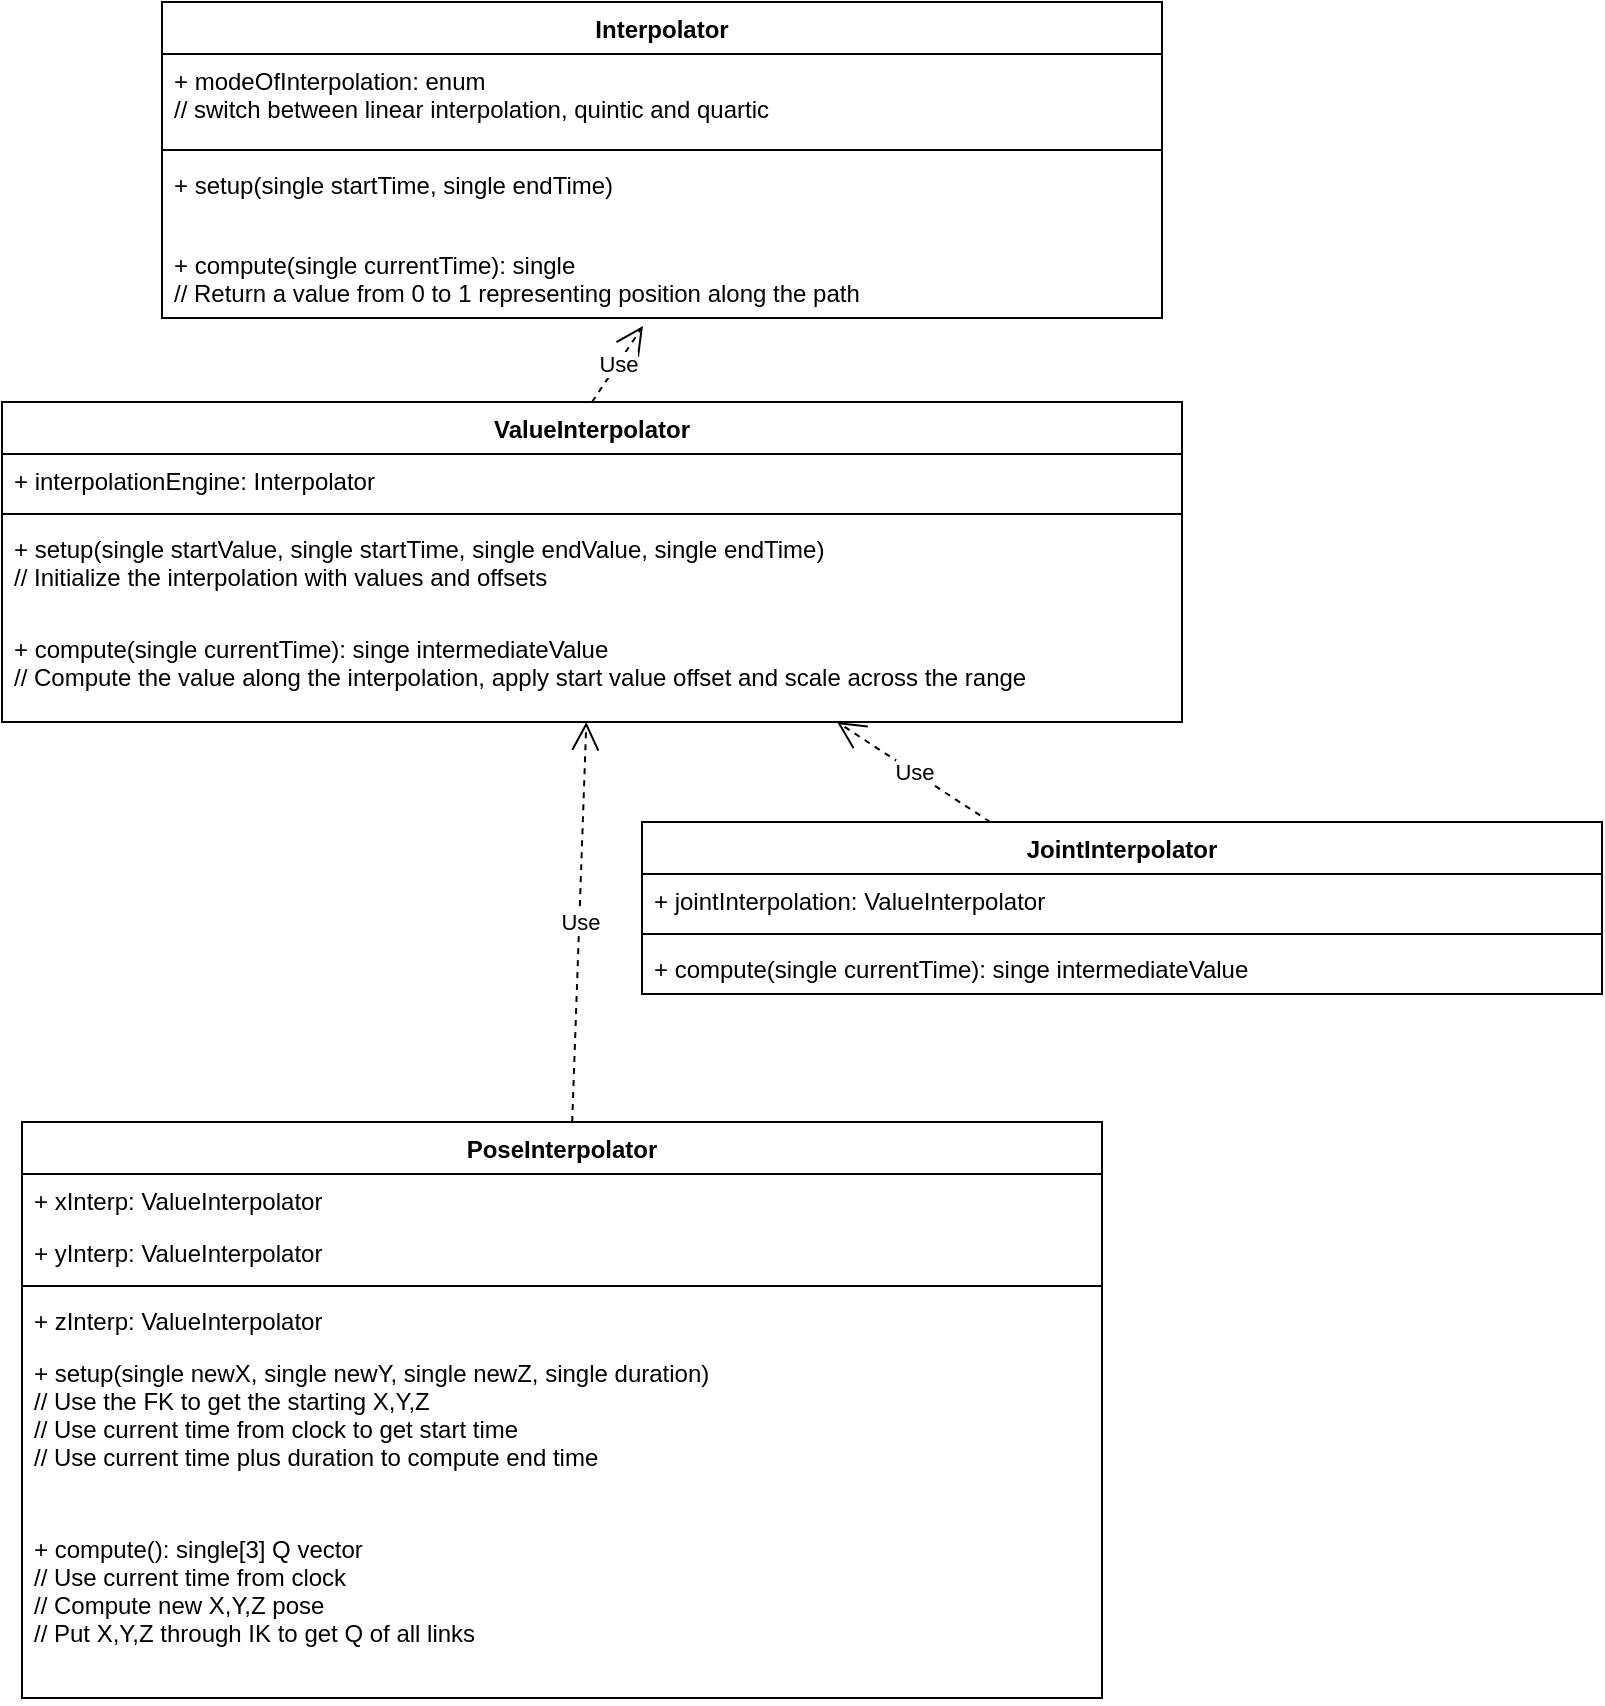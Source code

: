 <mxfile version="13.7.3" type="github">
  <diagram name="Page-1" id="b5b7bab2-c9e2-2cf4-8b2a-24fd1a2a6d21">
    <mxGraphModel dx="930" dy="1109" grid="1" gridSize="10" guides="1" tooltips="1" connect="1" arrows="1" fold="1" page="1" pageScale="1" pageWidth="827" pageHeight="1169" background="#ffffff" math="0" shadow="0">
      <root>
        <mxCell id="0" />
        <mxCell id="1" parent="0" />
        <mxCell id="2eol-hDx-aK6MEHkuCqB-11" value="Use" style="endArrow=open;endSize=12;dashed=1;html=1;exitX=0.5;exitY=0;exitDx=0;exitDy=0;entryX=0.481;entryY=1.1;entryDx=0;entryDy=0;entryPerimeter=0;" parent="1" source="2eol-hDx-aK6MEHkuCqB-7" target="2eol-hDx-aK6MEHkuCqB-5" edge="1">
          <mxGeometry width="160" relative="1" as="geometry">
            <mxPoint x="290" y="610" as="sourcePoint" />
            <mxPoint x="450" y="610" as="targetPoint" />
          </mxGeometry>
        </mxCell>
        <mxCell id="2eol-hDx-aK6MEHkuCqB-23" value="Use" style="endArrow=open;endSize=12;dashed=1;html=1;" parent="1" source="2eol-hDx-aK6MEHkuCqB-13" target="2eol-hDx-aK6MEHkuCqB-7" edge="1">
          <mxGeometry width="160" relative="1" as="geometry">
            <mxPoint x="290" y="610" as="sourcePoint" />
            <mxPoint x="450" y="610" as="targetPoint" />
          </mxGeometry>
        </mxCell>
        <mxCell id="2eol-hDx-aK6MEHkuCqB-24" value="Use" style="endArrow=open;endSize=12;dashed=1;html=1;" parent="1" source="2eol-hDx-aK6MEHkuCqB-17" target="2eol-hDx-aK6MEHkuCqB-7" edge="1">
          <mxGeometry width="160" relative="1" as="geometry">
            <mxPoint x="430" y="890" as="sourcePoint" />
            <mxPoint x="590" y="890" as="targetPoint" />
          </mxGeometry>
        </mxCell>
        <mxCell id="2eol-hDx-aK6MEHkuCqB-1" value="Interpolator" style="swimlane;fontStyle=1;align=center;verticalAlign=top;childLayout=stackLayout;horizontal=1;startSize=26;horizontalStack=0;resizeParent=1;resizeParentMax=0;resizeLast=0;collapsible=1;marginBottom=0;" parent="1" vertex="1">
          <mxGeometry x="80" y="10" width="500" height="158" as="geometry">
            <mxRectangle x="100" y="100" width="100" height="26" as="alternateBounds" />
          </mxGeometry>
        </mxCell>
        <mxCell id="2eol-hDx-aK6MEHkuCqB-2" value="+ modeOfInterpolation: enum&#xa;// switch between linear interpolation, quintic and quartic" style="text;strokeColor=none;fillColor=none;align=left;verticalAlign=top;spacingLeft=4;spacingRight=4;overflow=hidden;rotatable=0;points=[[0,0.5],[1,0.5]];portConstraint=eastwest;" parent="2eol-hDx-aK6MEHkuCqB-1" vertex="1">
          <mxGeometry y="26" width="500" height="44" as="geometry" />
        </mxCell>
        <mxCell id="2eol-hDx-aK6MEHkuCqB-3" value="" style="line;strokeWidth=1;fillColor=none;align=left;verticalAlign=middle;spacingTop=-1;spacingLeft=3;spacingRight=3;rotatable=0;labelPosition=right;points=[];portConstraint=eastwest;" parent="2eol-hDx-aK6MEHkuCqB-1" vertex="1">
          <mxGeometry y="70" width="500" height="8" as="geometry" />
        </mxCell>
        <mxCell id="2eol-hDx-aK6MEHkuCqB-4" value="+ setup(single startTime, single endTime)&#xa;" style="text;strokeColor=none;fillColor=none;align=left;verticalAlign=top;spacingLeft=4;spacingRight=4;overflow=hidden;rotatable=0;points=[[0,0.5],[1,0.5]];portConstraint=eastwest;" parent="2eol-hDx-aK6MEHkuCqB-1" vertex="1">
          <mxGeometry y="78" width="500" height="40" as="geometry" />
        </mxCell>
        <mxCell id="2eol-hDx-aK6MEHkuCqB-5" value="+ compute(single currentTime): single&#xa;// Return a value from 0 to 1 representing position along the path" style="text;strokeColor=none;fillColor=none;align=left;verticalAlign=top;spacingLeft=4;spacingRight=4;overflow=hidden;rotatable=0;points=[[0,0.5],[1,0.5]];portConstraint=eastwest;" parent="2eol-hDx-aK6MEHkuCqB-1" vertex="1">
          <mxGeometry y="118" width="500" height="40" as="geometry" />
        </mxCell>
        <mxCell id="2eol-hDx-aK6MEHkuCqB-7" value="ValueInterpolator" style="swimlane;fontStyle=1;align=center;verticalAlign=top;childLayout=stackLayout;horizontal=1;startSize=26;horizontalStack=0;resizeParent=1;resizeParentMax=0;resizeLast=0;collapsible=1;marginBottom=0;" parent="1" vertex="1">
          <mxGeometry y="210" width="590" height="160" as="geometry" />
        </mxCell>
        <mxCell id="2eol-hDx-aK6MEHkuCqB-8" value="+ interpolationEngine: Interpolator" style="text;strokeColor=none;fillColor=none;align=left;verticalAlign=top;spacingLeft=4;spacingRight=4;overflow=hidden;rotatable=0;points=[[0,0.5],[1,0.5]];portConstraint=eastwest;" parent="2eol-hDx-aK6MEHkuCqB-7" vertex="1">
          <mxGeometry y="26" width="590" height="26" as="geometry" />
        </mxCell>
        <mxCell id="2eol-hDx-aK6MEHkuCqB-9" value="" style="line;strokeWidth=1;fillColor=none;align=left;verticalAlign=middle;spacingTop=-1;spacingLeft=3;spacingRight=3;rotatable=0;labelPosition=right;points=[];portConstraint=eastwest;" parent="2eol-hDx-aK6MEHkuCqB-7" vertex="1">
          <mxGeometry y="52" width="590" height="8" as="geometry" />
        </mxCell>
        <mxCell id="2eol-hDx-aK6MEHkuCqB-10" value="+ setup(single startValue, single startTime, single endValue, single endTime)&#xa;// Initialize the interpolation with values and offsets&#xa;" style="text;strokeColor=none;fillColor=none;align=left;verticalAlign=top;spacingLeft=4;spacingRight=4;overflow=hidden;rotatable=0;points=[[0,0.5],[1,0.5]];portConstraint=eastwest;" parent="2eol-hDx-aK6MEHkuCqB-7" vertex="1">
          <mxGeometry y="60" width="590" height="50" as="geometry" />
        </mxCell>
        <mxCell id="2eol-hDx-aK6MEHkuCqB-12" value="+ compute(single currentTime): singe intermediateValue&#xa;// Compute the value along the interpolation, apply start value offset and scale across the range&#xa;" style="text;strokeColor=none;fillColor=none;align=left;verticalAlign=top;spacingLeft=4;spacingRight=4;overflow=hidden;rotatable=0;points=[[0,0.5],[1,0.5]];portConstraint=eastwest;" parent="2eol-hDx-aK6MEHkuCqB-7" vertex="1">
          <mxGeometry y="110" width="590" height="50" as="geometry" />
        </mxCell>
        <mxCell id="2eol-hDx-aK6MEHkuCqB-13" value="PoseInterpolator" style="swimlane;fontStyle=1;align=center;verticalAlign=top;childLayout=stackLayout;horizontal=1;startSize=26;horizontalStack=0;resizeParent=1;resizeParentMax=0;resizeLast=0;collapsible=1;marginBottom=0;" parent="1" vertex="1">
          <mxGeometry x="10" y="570" width="540" height="288" as="geometry" />
        </mxCell>
        <mxCell id="2eol-hDx-aK6MEHkuCqB-14" value="+ xInterp: ValueInterpolator" style="text;strokeColor=none;fillColor=none;align=left;verticalAlign=top;spacingLeft=4;spacingRight=4;overflow=hidden;rotatable=0;points=[[0,0.5],[1,0.5]];portConstraint=eastwest;" parent="2eol-hDx-aK6MEHkuCqB-13" vertex="1">
          <mxGeometry y="26" width="540" height="26" as="geometry" />
        </mxCell>
        <mxCell id="2eol-hDx-aK6MEHkuCqB-21" value="+ yInterp: ValueInterpolator" style="text;strokeColor=none;fillColor=none;align=left;verticalAlign=top;spacingLeft=4;spacingRight=4;overflow=hidden;rotatable=0;points=[[0,0.5],[1,0.5]];portConstraint=eastwest;" parent="2eol-hDx-aK6MEHkuCqB-13" vertex="1">
          <mxGeometry y="52" width="540" height="26" as="geometry" />
        </mxCell>
        <mxCell id="2eol-hDx-aK6MEHkuCqB-15" value="" style="line;strokeWidth=1;fillColor=none;align=left;verticalAlign=middle;spacingTop=-1;spacingLeft=3;spacingRight=3;rotatable=0;labelPosition=right;points=[];portConstraint=eastwest;" parent="2eol-hDx-aK6MEHkuCqB-13" vertex="1">
          <mxGeometry y="78" width="540" height="8" as="geometry" />
        </mxCell>
        <mxCell id="2eol-hDx-aK6MEHkuCqB-22" value="+ zInterp: ValueInterpolator" style="text;strokeColor=none;fillColor=none;align=left;verticalAlign=top;spacingLeft=4;spacingRight=4;overflow=hidden;rotatable=0;points=[[0,0.5],[1,0.5]];portConstraint=eastwest;" parent="2eol-hDx-aK6MEHkuCqB-13" vertex="1">
          <mxGeometry y="86" width="540" height="26" as="geometry" />
        </mxCell>
        <mxCell id="2eol-hDx-aK6MEHkuCqB-16" value="+ setup(single newX, single newY, single newZ, single duration)&#xa;// Use the FK to get the starting X,Y,Z&#xa;// Use current time from clock to get start time&#xa;// Use current time plus duration to compute end time" style="text;strokeColor=none;fillColor=none;align=left;verticalAlign=top;spacingLeft=4;spacingRight=4;overflow=hidden;rotatable=0;points=[[0,0.5],[1,0.5]];portConstraint=eastwest;" parent="2eol-hDx-aK6MEHkuCqB-13" vertex="1">
          <mxGeometry y="112" width="540" height="88" as="geometry" />
        </mxCell>
        <mxCell id="2eol-hDx-aK6MEHkuCqB-25" value="+ compute(): single[3] Q vector&#xa;// Use current time from clock&#xa;// Compute new X,Y,Z pose&#xa;// Put X,Y,Z through IK to get Q of all links" style="text;strokeColor=none;fillColor=none;align=left;verticalAlign=top;spacingLeft=4;spacingRight=4;overflow=hidden;rotatable=0;points=[[0,0.5],[1,0.5]];portConstraint=eastwest;" parent="2eol-hDx-aK6MEHkuCqB-13" vertex="1">
          <mxGeometry y="200" width="540" height="88" as="geometry" />
        </mxCell>
        <mxCell id="2eol-hDx-aK6MEHkuCqB-17" value="JointInterpolator" style="swimlane;fontStyle=1;align=center;verticalAlign=top;childLayout=stackLayout;horizontal=1;startSize=26;horizontalStack=0;resizeParent=1;resizeParentMax=0;resizeLast=0;collapsible=1;marginBottom=0;" parent="1" vertex="1">
          <mxGeometry x="320" y="420" width="480" height="86" as="geometry" />
        </mxCell>
        <mxCell id="2eol-hDx-aK6MEHkuCqB-18" value="+ jointInterpolation: ValueInterpolator" style="text;strokeColor=none;fillColor=none;align=left;verticalAlign=top;spacingLeft=4;spacingRight=4;overflow=hidden;rotatable=0;points=[[0,0.5],[1,0.5]];portConstraint=eastwest;" parent="2eol-hDx-aK6MEHkuCqB-17" vertex="1">
          <mxGeometry y="26" width="480" height="26" as="geometry" />
        </mxCell>
        <mxCell id="2eol-hDx-aK6MEHkuCqB-19" value="" style="line;strokeWidth=1;fillColor=none;align=left;verticalAlign=middle;spacingTop=-1;spacingLeft=3;spacingRight=3;rotatable=0;labelPosition=right;points=[];portConstraint=eastwest;" parent="2eol-hDx-aK6MEHkuCqB-17" vertex="1">
          <mxGeometry y="52" width="480" height="8" as="geometry" />
        </mxCell>
        <mxCell id="2eol-hDx-aK6MEHkuCqB-20" value="+ compute(single currentTime): singe intermediateValue&#xa;&#xa;" style="text;strokeColor=none;fillColor=none;align=left;verticalAlign=top;spacingLeft=4;spacingRight=4;overflow=hidden;rotatable=0;points=[[0,0.5],[1,0.5]];portConstraint=eastwest;" parent="2eol-hDx-aK6MEHkuCqB-17" vertex="1">
          <mxGeometry y="60" width="480" height="26" as="geometry" />
        </mxCell>
      </root>
    </mxGraphModel>
  </diagram>
</mxfile>
